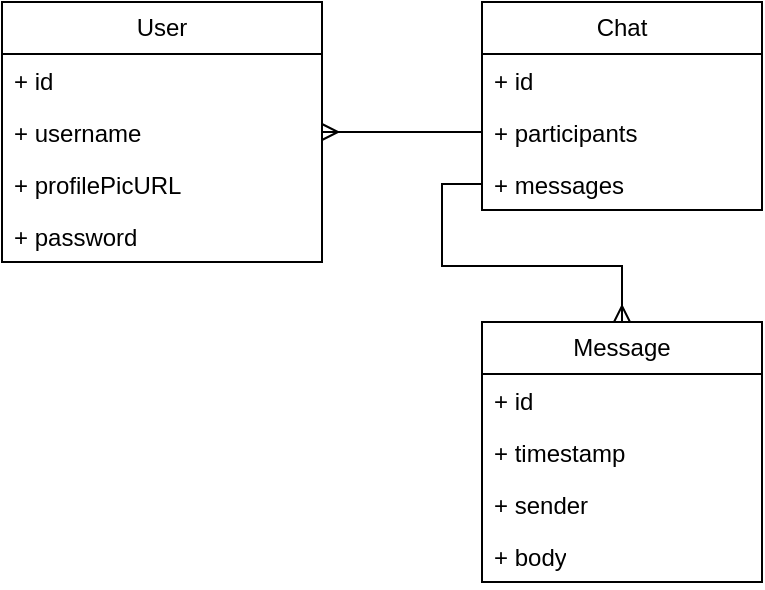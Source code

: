 <mxfile version="24.7.5">
  <diagram name="Page-1" id="5PhU48Yn2G4E5Y420QwZ">
    <mxGraphModel dx="902" dy="535" grid="1" gridSize="10" guides="1" tooltips="1" connect="1" arrows="1" fold="1" page="1" pageScale="1" pageWidth="2339" pageHeight="3300" math="0" shadow="0">
      <root>
        <mxCell id="0" />
        <mxCell id="1" parent="0" />
        <mxCell id="GMb6nVHNy_AsWFZMldjf-8" value="User" style="swimlane;fontStyle=0;childLayout=stackLayout;horizontal=1;startSize=26;fillColor=none;horizontalStack=0;resizeParent=1;resizeParentMax=0;resizeLast=0;collapsible=1;marginBottom=0;whiteSpace=wrap;html=1;" vertex="1" parent="1">
          <mxGeometry x="520" y="600" width="160" height="130" as="geometry" />
        </mxCell>
        <mxCell id="GMb6nVHNy_AsWFZMldjf-9" value="+ id" style="text;strokeColor=none;fillColor=none;align=left;verticalAlign=top;spacingLeft=4;spacingRight=4;overflow=hidden;rotatable=0;points=[[0,0.5],[1,0.5]];portConstraint=eastwest;whiteSpace=wrap;html=1;" vertex="1" parent="GMb6nVHNy_AsWFZMldjf-8">
          <mxGeometry y="26" width="160" height="26" as="geometry" />
        </mxCell>
        <mxCell id="GMb6nVHNy_AsWFZMldjf-29" value="+ username" style="text;strokeColor=none;fillColor=none;align=left;verticalAlign=top;spacingLeft=4;spacingRight=4;overflow=hidden;rotatable=0;points=[[0,0.5],[1,0.5]];portConstraint=eastwest;whiteSpace=wrap;html=1;" vertex="1" parent="GMb6nVHNy_AsWFZMldjf-8">
          <mxGeometry y="52" width="160" height="26" as="geometry" />
        </mxCell>
        <mxCell id="GMb6nVHNy_AsWFZMldjf-10" value="+ profilePicURL" style="text;strokeColor=none;fillColor=none;align=left;verticalAlign=top;spacingLeft=4;spacingRight=4;overflow=hidden;rotatable=0;points=[[0,0.5],[1,0.5]];portConstraint=eastwest;whiteSpace=wrap;html=1;" vertex="1" parent="GMb6nVHNy_AsWFZMldjf-8">
          <mxGeometry y="78" width="160" height="26" as="geometry" />
        </mxCell>
        <mxCell id="GMb6nVHNy_AsWFZMldjf-11" value="+ password" style="text;strokeColor=none;fillColor=none;align=left;verticalAlign=top;spacingLeft=4;spacingRight=4;overflow=hidden;rotatable=0;points=[[0,0.5],[1,0.5]];portConstraint=eastwest;whiteSpace=wrap;html=1;" vertex="1" parent="GMb6nVHNy_AsWFZMldjf-8">
          <mxGeometry y="104" width="160" height="26" as="geometry" />
        </mxCell>
        <mxCell id="GMb6nVHNy_AsWFZMldjf-12" value="Chat" style="swimlane;fontStyle=0;childLayout=stackLayout;horizontal=1;startSize=26;fillColor=none;horizontalStack=0;resizeParent=1;resizeParentMax=0;resizeLast=0;collapsible=1;marginBottom=0;whiteSpace=wrap;html=1;" vertex="1" parent="1">
          <mxGeometry x="760" y="600" width="140" height="104" as="geometry" />
        </mxCell>
        <mxCell id="GMb6nVHNy_AsWFZMldjf-13" value="+ id" style="text;strokeColor=none;fillColor=none;align=left;verticalAlign=top;spacingLeft=4;spacingRight=4;overflow=hidden;rotatable=0;points=[[0,0.5],[1,0.5]];portConstraint=eastwest;whiteSpace=wrap;html=1;" vertex="1" parent="GMb6nVHNy_AsWFZMldjf-12">
          <mxGeometry y="26" width="140" height="26" as="geometry" />
        </mxCell>
        <mxCell id="GMb6nVHNy_AsWFZMldjf-14" value="+ participants" style="text;strokeColor=none;fillColor=none;align=left;verticalAlign=top;spacingLeft=4;spacingRight=4;overflow=hidden;rotatable=0;points=[[0,0.5],[1,0.5]];portConstraint=eastwest;whiteSpace=wrap;html=1;" vertex="1" parent="GMb6nVHNy_AsWFZMldjf-12">
          <mxGeometry y="52" width="140" height="26" as="geometry" />
        </mxCell>
        <mxCell id="GMb6nVHNy_AsWFZMldjf-15" value="+ messages" style="text;strokeColor=none;fillColor=none;align=left;verticalAlign=top;spacingLeft=4;spacingRight=4;overflow=hidden;rotatable=0;points=[[0,0.5],[1,0.5]];portConstraint=eastwest;whiteSpace=wrap;html=1;" vertex="1" parent="GMb6nVHNy_AsWFZMldjf-12">
          <mxGeometry y="78" width="140" height="26" as="geometry" />
        </mxCell>
        <mxCell id="GMb6nVHNy_AsWFZMldjf-16" value="Message" style="swimlane;fontStyle=0;childLayout=stackLayout;horizontal=1;startSize=26;fillColor=none;horizontalStack=0;resizeParent=1;resizeParentMax=0;resizeLast=0;collapsible=1;marginBottom=0;whiteSpace=wrap;html=1;" vertex="1" parent="1">
          <mxGeometry x="760" y="760" width="140" height="130" as="geometry" />
        </mxCell>
        <mxCell id="GMb6nVHNy_AsWFZMldjf-17" value="+ id" style="text;strokeColor=none;fillColor=none;align=left;verticalAlign=top;spacingLeft=4;spacingRight=4;overflow=hidden;rotatable=0;points=[[0,0.5],[1,0.5]];portConstraint=eastwest;whiteSpace=wrap;html=1;" vertex="1" parent="GMb6nVHNy_AsWFZMldjf-16">
          <mxGeometry y="26" width="140" height="26" as="geometry" />
        </mxCell>
        <mxCell id="GMb6nVHNy_AsWFZMldjf-28" value="+ timestamp" style="text;strokeColor=none;fillColor=none;align=left;verticalAlign=top;spacingLeft=4;spacingRight=4;overflow=hidden;rotatable=0;points=[[0,0.5],[1,0.5]];portConstraint=eastwest;whiteSpace=wrap;html=1;" vertex="1" parent="GMb6nVHNy_AsWFZMldjf-16">
          <mxGeometry y="52" width="140" height="26" as="geometry" />
        </mxCell>
        <mxCell id="GMb6nVHNy_AsWFZMldjf-18" value="+ sender" style="text;strokeColor=none;fillColor=none;align=left;verticalAlign=top;spacingLeft=4;spacingRight=4;overflow=hidden;rotatable=0;points=[[0,0.5],[1,0.5]];portConstraint=eastwest;whiteSpace=wrap;html=1;" vertex="1" parent="GMb6nVHNy_AsWFZMldjf-16">
          <mxGeometry y="78" width="140" height="26" as="geometry" />
        </mxCell>
        <mxCell id="GMb6nVHNy_AsWFZMldjf-19" value="+ body" style="text;strokeColor=none;fillColor=none;align=left;verticalAlign=top;spacingLeft=4;spacingRight=4;overflow=hidden;rotatable=0;points=[[0,0.5],[1,0.5]];portConstraint=eastwest;whiteSpace=wrap;html=1;" vertex="1" parent="GMb6nVHNy_AsWFZMldjf-16">
          <mxGeometry y="104" width="140" height="26" as="geometry" />
        </mxCell>
        <mxCell id="GMb6nVHNy_AsWFZMldjf-20" style="edgeStyle=orthogonalEdgeStyle;rounded=0;orthogonalLoop=1;jettySize=auto;html=1;endArrow=ERmany;endFill=0;" edge="1" parent="1" source="GMb6nVHNy_AsWFZMldjf-14" target="GMb6nVHNy_AsWFZMldjf-8">
          <mxGeometry relative="1" as="geometry" />
        </mxCell>
        <mxCell id="GMb6nVHNy_AsWFZMldjf-21" style="edgeStyle=orthogonalEdgeStyle;rounded=0;orthogonalLoop=1;jettySize=auto;html=1;endArrow=ERmany;endFill=0;" edge="1" parent="1" source="GMb6nVHNy_AsWFZMldjf-15" target="GMb6nVHNy_AsWFZMldjf-16">
          <mxGeometry relative="1" as="geometry" />
        </mxCell>
      </root>
    </mxGraphModel>
  </diagram>
</mxfile>
